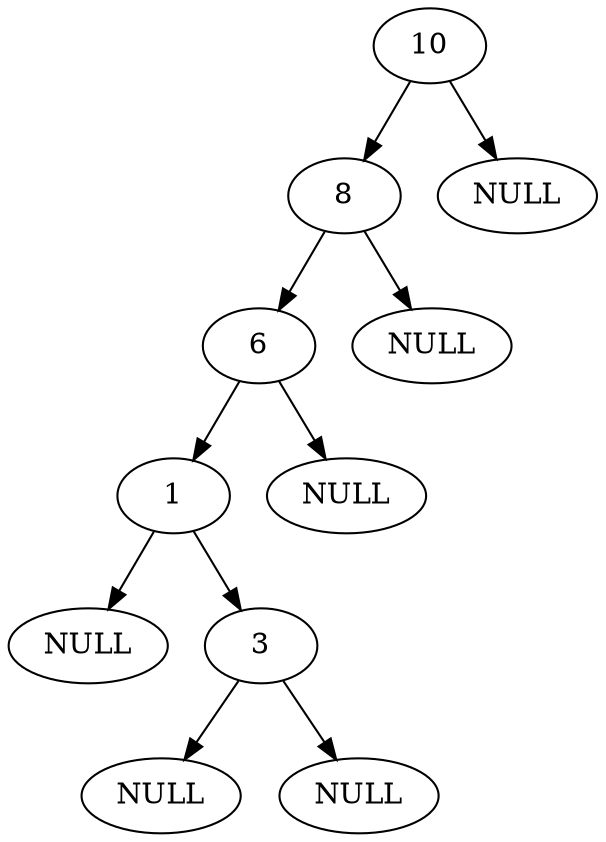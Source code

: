 digraph {
	10 -> 8;
	10 -> {NULL0[label="NULL"]};
	8 -> 6;
	8 -> {NULL1[label="NULL"]};
	6 -> 1;
	6 -> {NULL2[label="NULL"]};
	1 -> {NULL3[label="NULL"]};
	1 -> 3;
	3 -> {NULL4[label="NULL"]};
	3 -> {NULL5[label="NULL"]};
}

